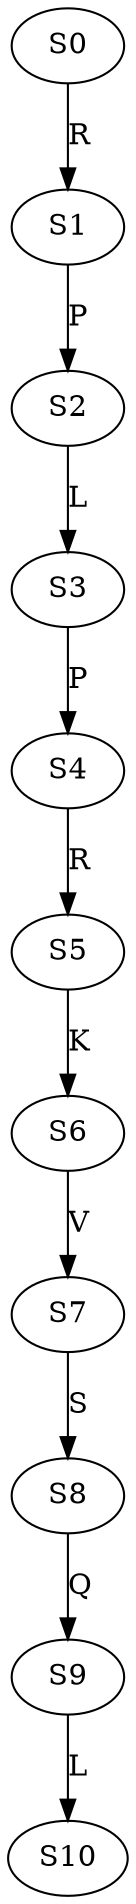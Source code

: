 strict digraph  {
	S0 -> S1 [ label = R ];
	S1 -> S2 [ label = P ];
	S2 -> S3 [ label = L ];
	S3 -> S4 [ label = P ];
	S4 -> S5 [ label = R ];
	S5 -> S6 [ label = K ];
	S6 -> S7 [ label = V ];
	S7 -> S8 [ label = S ];
	S8 -> S9 [ label = Q ];
	S9 -> S10 [ label = L ];
}
